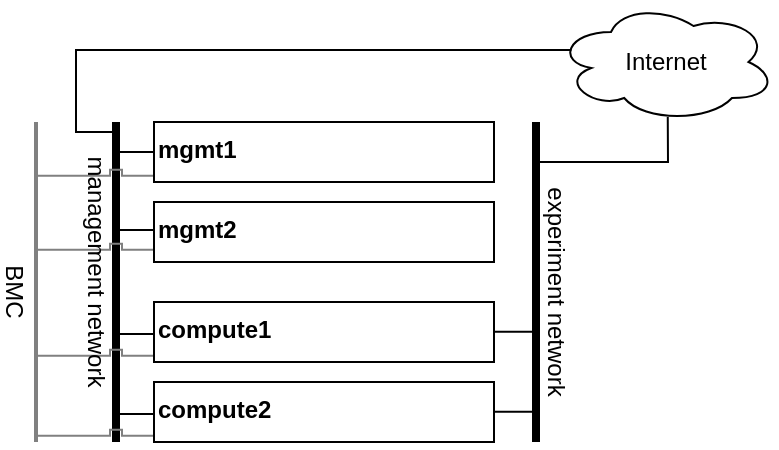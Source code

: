 <mxfile>
    <diagram id="7-6UzgJ52HKAVXeZKGqz" name="software">
        <mxGraphModel dx="955" dy="1002" grid="1" gridSize="10" guides="1" tooltips="1" connect="1" arrows="1" fold="1" page="1" pageScale="1" pageWidth="827" pageHeight="1169" background="#ffffff" math="0" shadow="0">
            <root>
                <mxCell id="0"/>
                <mxCell id="1" parent="0"/>
                <mxCell id="23" value="" style="endArrow=none;html=1;fontColor=#000000;strokeWidth=4;strokeColor=#000000;" parent="1" edge="1">
                    <mxGeometry width="50" height="50" relative="1" as="geometry">
                        <mxPoint x="630" y="280" as="sourcePoint"/>
                        <mxPoint x="630" y="120" as="targetPoint"/>
                    </mxGeometry>
                </mxCell>
                <mxCell id="29" value="experiment network" style="text;html=1;strokeColor=none;fillColor=none;align=center;verticalAlign=middle;whiteSpace=wrap;rounded=0;strokeWidth=1;fontColor=#000000;rotation=90;" parent="1" vertex="1">
                    <mxGeometry x="570" y="200" width="140" height="10" as="geometry"/>
                </mxCell>
                <mxCell id="45" value="" style="endArrow=none;html=1;fontColor=#000000;strokeWidth=4;strokeColor=#000000;" parent="1" edge="1">
                    <mxGeometry width="50" height="50" relative="1" as="geometry">
                        <mxPoint x="420" y="280" as="sourcePoint"/>
                        <mxPoint x="420" y="120" as="targetPoint"/>
                    </mxGeometry>
                </mxCell>
                <mxCell id="46" style="edgeStyle=none;html=1;strokeColor=#000000;strokeWidth=1;fontColor=#000000;endArrow=none;endFill=0;" parent="1" edge="1">
                    <mxGeometry relative="1" as="geometry">
                        <mxPoint x="630" y="224.93" as="targetPoint"/>
                        <mxPoint x="609" y="224.93" as="sourcePoint"/>
                    </mxGeometry>
                </mxCell>
                <mxCell id="49" style="edgeStyle=none;html=1;strokeColor=#000000;strokeWidth=1;fontColor=#000000;endArrow=none;endFill=0;" parent="1" edge="1">
                    <mxGeometry relative="1" as="geometry">
                        <mxPoint x="439" y="225.97" as="targetPoint"/>
                        <mxPoint x="420" y="226" as="sourcePoint"/>
                    </mxGeometry>
                </mxCell>
                <mxCell id="53" value="Internet" style="ellipse;shape=cloud;whiteSpace=wrap;html=1;" parent="1" vertex="1">
                    <mxGeometry x="640" y="60" width="110" height="60" as="geometry"/>
                </mxCell>
                <mxCell id="54" style="edgeStyle=none;html=1;strokeColor=#000000;strokeWidth=1;fontColor=#000000;endArrow=none;endFill=0;entryX=0.508;entryY=0.959;entryDx=0;entryDy=0;entryPerimeter=0;rounded=0;" parent="1" target="53" edge="1">
                    <mxGeometry relative="1" as="geometry">
                        <mxPoint x="640" y="234.97" as="targetPoint"/>
                        <mxPoint x="630" y="140" as="sourcePoint"/>
                        <Array as="points">
                            <mxPoint x="696" y="140"/>
                        </Array>
                    </mxGeometry>
                </mxCell>
                <mxCell id="55" style="edgeStyle=none;html=1;strokeColor=#000000;strokeWidth=1;fontColor=#000000;endArrow=none;endFill=0;entryX=0.07;entryY=0.4;entryDx=0;entryDy=0;entryPerimeter=0;rounded=0;" parent="1" target="53" edge="1">
                    <mxGeometry relative="1" as="geometry">
                        <mxPoint x="705.88" y="127.54" as="targetPoint"/>
                        <mxPoint x="420" y="125" as="sourcePoint"/>
                        <Array as="points">
                            <mxPoint x="400" y="125"/>
                            <mxPoint x="400" y="84"/>
                        </Array>
                    </mxGeometry>
                </mxCell>
                <mxCell id="57" style="edgeStyle=none;html=1;strokeColor=#000000;strokeWidth=1;fontColor=#000000;endArrow=none;endFill=0;" parent="1" edge="1">
                    <mxGeometry relative="1" as="geometry">
                        <mxPoint x="630" y="264.93" as="targetPoint"/>
                        <mxPoint x="609" y="264.93" as="sourcePoint"/>
                    </mxGeometry>
                </mxCell>
                <mxCell id="58" style="edgeStyle=none;html=1;strokeColor=#000000;strokeWidth=1;fontColor=#000000;endArrow=none;endFill=0;" parent="1" edge="1">
                    <mxGeometry relative="1" as="geometry">
                        <mxPoint x="439" y="135.0" as="targetPoint"/>
                        <mxPoint x="420" y="135.03" as="sourcePoint"/>
                    </mxGeometry>
                </mxCell>
                <mxCell id="59" style="edgeStyle=none;html=1;strokeColor=#000000;strokeWidth=1;fontColor=#000000;endArrow=none;endFill=0;" parent="1" edge="1">
                    <mxGeometry relative="1" as="geometry">
                        <mxPoint x="439" y="174" as="targetPoint"/>
                        <mxPoint x="420" y="174.03" as="sourcePoint"/>
                    </mxGeometry>
                </mxCell>
                <mxCell id="61" style="edgeStyle=none;html=1;strokeColor=#000000;strokeWidth=1;fontColor=#000000;endArrow=none;endFill=0;" parent="1" edge="1">
                    <mxGeometry relative="1" as="geometry">
                        <mxPoint x="439" y="265.97" as="targetPoint"/>
                        <mxPoint x="420" y="266" as="sourcePoint"/>
                    </mxGeometry>
                </mxCell>
                <mxCell id="62" value="" style="endArrow=none;html=1;fontColor=#000000;strokeWidth=2;strokeColor=#808080;" parent="1" edge="1">
                    <mxGeometry width="50" height="50" relative="1" as="geometry">
                        <mxPoint x="380" y="280" as="sourcePoint"/>
                        <mxPoint x="380" y="120" as="targetPoint"/>
                    </mxGeometry>
                </mxCell>
                <mxCell id="63" value="BMC" style="text;html=1;strokeColor=none;fillColor=none;align=center;verticalAlign=middle;whiteSpace=wrap;rounded=0;strokeWidth=1;fontColor=#000000;rotation=90;" parent="1" vertex="1">
                    <mxGeometry x="299" y="200" width="140" height="10" as="geometry"/>
                </mxCell>
                <mxCell id="65" style="edgeStyle=none;html=1;strokeColor=#808080;strokeWidth=1;fontColor=#000000;endArrow=none;endFill=0;jumpStyle=sharp;rounded=0;" parent="1" edge="1">
                    <mxGeometry relative="1" as="geometry">
                        <mxPoint x="439.0" y="183.88" as="targetPoint"/>
                        <mxPoint x="380" y="183.88" as="sourcePoint"/>
                    </mxGeometry>
                </mxCell>
                <mxCell id="68" style="edgeStyle=none;html=1;strokeColor=#808080;strokeWidth=1;fontColor=#000000;endArrow=none;endFill=0;jumpStyle=sharp;rounded=0;" parent="1" edge="1">
                    <mxGeometry relative="1" as="geometry">
                        <mxPoint x="439.0" y="146.88" as="targetPoint"/>
                        <mxPoint x="380" y="146.88" as="sourcePoint"/>
                    </mxGeometry>
                </mxCell>
                <mxCell id="69" style="edgeStyle=none;html=1;strokeColor=#808080;strokeWidth=1;fontColor=#000000;endArrow=none;endFill=0;jumpStyle=sharp;rounded=0;" parent="1" edge="1">
                    <mxGeometry relative="1" as="geometry">
                        <mxPoint x="439.0" y="236.88" as="targetPoint"/>
                        <mxPoint x="380" y="236.88" as="sourcePoint"/>
                    </mxGeometry>
                </mxCell>
                <mxCell id="70" style="edgeStyle=none;html=1;strokeColor=#808080;strokeWidth=1;fontColor=#000000;endArrow=none;endFill=0;jumpStyle=sharp;rounded=0;" parent="1" edge="1">
                    <mxGeometry relative="1" as="geometry">
                        <mxPoint x="439.0" y="276.88" as="targetPoint"/>
                        <mxPoint x="380" y="276.88" as="sourcePoint"/>
                    </mxGeometry>
                </mxCell>
                <mxCell id="17" value="&lt;div style=&quot;&quot;&gt;&lt;span style=&quot;background-color: initial;&quot;&gt;&lt;b&gt;mgmt1&lt;/b&gt;&lt;/span&gt;&lt;/div&gt;" style="rounded=0;whiteSpace=wrap;html=1;strokeColor=#000000;strokeWidth=1;fontColor=#000000;fillColor=none;align=left;verticalAlign=top;" parent="1" vertex="1">
                    <mxGeometry x="439" y="120" width="170" height="30" as="geometry"/>
                </mxCell>
                <mxCell id="18" value="&lt;div style=&quot;&quot;&gt;&lt;span style=&quot;background-color: initial;&quot;&gt;&lt;b&gt;mgmt2&lt;/b&gt;&lt;/span&gt;&lt;/div&gt;" style="rounded=0;whiteSpace=wrap;html=1;strokeColor=#000000;strokeWidth=1;fontColor=#000000;fillColor=none;align=left;verticalAlign=top;" parent="1" vertex="1">
                    <mxGeometry x="439" y="160" width="170" height="30" as="geometry"/>
                </mxCell>
                <mxCell id="37" value="&lt;div style=&quot;&quot;&gt;&lt;b&gt;compute1&lt;/b&gt;&lt;/div&gt;" style="rounded=0;whiteSpace=wrap;html=1;strokeColor=#000000;strokeWidth=1;fontColor=#000000;fillColor=none;align=left;verticalAlign=top;" parent="1" vertex="1">
                    <mxGeometry x="439" y="210" width="170" height="30" as="geometry"/>
                </mxCell>
                <mxCell id="38" value="&lt;div style=&quot;&quot;&gt;&lt;b&gt;compute2&lt;/b&gt;&lt;/div&gt;" style="rounded=0;whiteSpace=wrap;html=1;strokeColor=#000000;strokeWidth=1;fontColor=#000000;fillColor=none;align=left;verticalAlign=top;" parent="1" vertex="1">
                    <mxGeometry x="439" y="250" width="170" height="30" as="geometry"/>
                </mxCell>
                <mxCell id="42" value="management network" style="text;html=1;strokeColor=none;fillColor=none;align=center;verticalAlign=middle;whiteSpace=wrap;rounded=0;strokeWidth=1;fontColor=#000000;rotation=90;" parent="1" vertex="1">
                    <mxGeometry x="340" y="190" width="140" height="10" as="geometry"/>
                </mxCell>
            </root>
        </mxGraphModel>
    </diagram>
    <diagram name="hardware" id="KQIhTE4C0VUWvqWvYbnQ">
        <mxGraphModel dx="955" dy="1002" grid="1" gridSize="10" guides="1" tooltips="1" connect="1" arrows="1" fold="1" page="1" pageScale="1" pageWidth="827" pageHeight="1169" background="#ffffff" math="0" shadow="0">
            <root>
                <mxCell id="Rm4euJqX05T1VmEwgTSM-0"/>
                <mxCell id="Rm4euJqX05T1VmEwgTSM-1" parent="Rm4euJqX05T1VmEwgTSM-0"/>
                <mxCell id="Rm4euJqX05T1VmEwgTSM-3" value="experiment network" style="text;html=1;strokeColor=none;fillColor=none;align=center;verticalAlign=middle;whiteSpace=wrap;rounded=0;strokeWidth=1;fontColor=#000000;rotation=90;" parent="Rm4euJqX05T1VmEwgTSM-1" vertex="1">
                    <mxGeometry x="590" y="230" width="140" height="10" as="geometry"/>
                </mxCell>
                <mxCell id="Rm4euJqX05T1VmEwgTSM-4" value="" style="endArrow=none;html=1;fontColor=#000000;strokeWidth=4;strokeColor=#000000;" parent="Rm4euJqX05T1VmEwgTSM-1" edge="1">
                    <mxGeometry width="50" height="50" relative="1" as="geometry">
                        <mxPoint x="420" y="330" as="sourcePoint"/>
                        <mxPoint x="420" y="120" as="targetPoint"/>
                    </mxGeometry>
                </mxCell>
                <mxCell id="Rm4euJqX05T1VmEwgTSM-5" style="edgeStyle=none;html=1;strokeColor=#000000;strokeWidth=1;fontColor=#000000;endArrow=none;endFill=0;" parent="Rm4euJqX05T1VmEwgTSM-1" edge="1">
                    <mxGeometry relative="1" as="geometry">
                        <mxPoint x="650" y="225" as="targetPoint"/>
                        <mxPoint x="609" y="224.93" as="sourcePoint"/>
                    </mxGeometry>
                </mxCell>
                <mxCell id="Rm4euJqX05T1VmEwgTSM-6" style="edgeStyle=none;html=1;strokeColor=#000000;strokeWidth=1;fontColor=#000000;endArrow=none;endFill=0;" parent="Rm4euJqX05T1VmEwgTSM-1" edge="1">
                    <mxGeometry relative="1" as="geometry">
                        <mxPoint x="439" y="225.97" as="targetPoint"/>
                        <mxPoint x="420" y="226" as="sourcePoint"/>
                    </mxGeometry>
                </mxCell>
                <mxCell id="Rm4euJqX05T1VmEwgTSM-7" value="Internet" style="ellipse;shape=cloud;whiteSpace=wrap;html=1;" parent="Rm4euJqX05T1VmEwgTSM-1" vertex="1">
                    <mxGeometry x="640" y="60" width="110" height="60" as="geometry"/>
                </mxCell>
                <mxCell id="Rm4euJqX05T1VmEwgTSM-8" style="edgeStyle=none;html=1;strokeColor=#000000;strokeWidth=1;fontColor=#000000;endArrow=none;endFill=0;entryX=0.508;entryY=0.959;entryDx=0;entryDy=0;entryPerimeter=0;rounded=0;" parent="Rm4euJqX05T1VmEwgTSM-1" target="Rm4euJqX05T1VmEwgTSM-7" edge="1">
                    <mxGeometry relative="1" as="geometry">
                        <mxPoint x="640" y="234.97" as="targetPoint"/>
                        <mxPoint x="650" y="140" as="sourcePoint"/>
                        <Array as="points">
                            <mxPoint x="696" y="140"/>
                        </Array>
                    </mxGeometry>
                </mxCell>
                <mxCell id="Rm4euJqX05T1VmEwgTSM-9" style="edgeStyle=none;html=1;strokeColor=#000000;strokeWidth=1;fontColor=#000000;endArrow=none;endFill=0;entryX=0.07;entryY=0.4;entryDx=0;entryDy=0;entryPerimeter=0;rounded=0;" parent="Rm4euJqX05T1VmEwgTSM-1" target="Rm4euJqX05T1VmEwgTSM-7" edge="1">
                    <mxGeometry relative="1" as="geometry">
                        <mxPoint x="705.88" y="127.54" as="targetPoint"/>
                        <mxPoint x="420" y="125" as="sourcePoint"/>
                        <Array as="points">
                            <mxPoint x="400" y="125"/>
                            <mxPoint x="400" y="84"/>
                        </Array>
                    </mxGeometry>
                </mxCell>
                <mxCell id="Rm4euJqX05T1VmEwgTSM-10" style="edgeStyle=none;html=1;strokeColor=#000000;strokeWidth=1;fontColor=#000000;endArrow=none;endFill=0;" parent="Rm4euJqX05T1VmEwgTSM-1" edge="1">
                    <mxGeometry relative="1" as="geometry">
                        <mxPoint x="650" y="265" as="targetPoint"/>
                        <mxPoint x="609" y="264.93" as="sourcePoint"/>
                    </mxGeometry>
                </mxCell>
                <mxCell id="Rm4euJqX05T1VmEwgTSM-11" style="edgeStyle=none;html=1;strokeColor=#000000;strokeWidth=1;fontColor=#000000;endArrow=none;endFill=0;" parent="Rm4euJqX05T1VmEwgTSM-1" edge="1">
                    <mxGeometry relative="1" as="geometry">
                        <mxPoint x="439" y="135.0" as="targetPoint"/>
                        <mxPoint x="420" y="135.03" as="sourcePoint"/>
                    </mxGeometry>
                </mxCell>
                <mxCell id="Rm4euJqX05T1VmEwgTSM-12" style="edgeStyle=none;html=1;strokeColor=#000000;strokeWidth=1;fontColor=#000000;endArrow=none;endFill=0;" parent="Rm4euJqX05T1VmEwgTSM-1" edge="1">
                    <mxGeometry relative="1" as="geometry">
                        <mxPoint x="439" y="174" as="targetPoint"/>
                        <mxPoint x="420" y="174.03" as="sourcePoint"/>
                    </mxGeometry>
                </mxCell>
                <mxCell id="Rm4euJqX05T1VmEwgTSM-13" style="edgeStyle=none;html=1;strokeColor=#000000;strokeWidth=1;fontColor=#000000;endArrow=none;endFill=0;" parent="Rm4euJqX05T1VmEwgTSM-1" edge="1">
                    <mxGeometry relative="1" as="geometry">
                        <mxPoint x="439" y="265.97" as="targetPoint"/>
                        <mxPoint x="420" y="266" as="sourcePoint"/>
                    </mxGeometry>
                </mxCell>
                <mxCell id="Rm4euJqX05T1VmEwgTSM-14" value="" style="endArrow=none;html=1;fontColor=#000000;strokeWidth=2;strokeColor=#808080;" parent="Rm4euJqX05T1VmEwgTSM-1" edge="1">
                    <mxGeometry width="50" height="50" relative="1" as="geometry">
                        <mxPoint x="380" y="330" as="sourcePoint"/>
                        <mxPoint x="380" y="120" as="targetPoint"/>
                    </mxGeometry>
                </mxCell>
                <mxCell id="Rm4euJqX05T1VmEwgTSM-15" value="BMC" style="text;html=1;strokeColor=none;fillColor=none;align=center;verticalAlign=middle;whiteSpace=wrap;rounded=0;strokeWidth=1;fontColor=#000000;rotation=90;" parent="Rm4euJqX05T1VmEwgTSM-1" vertex="1">
                    <mxGeometry x="299" y="230" width="140" height="10" as="geometry"/>
                </mxCell>
                <mxCell id="Rm4euJqX05T1VmEwgTSM-16" style="edgeStyle=none;html=1;strokeColor=#808080;strokeWidth=1;fontColor=#000000;endArrow=none;endFill=0;jumpStyle=sharp;rounded=0;" parent="Rm4euJqX05T1VmEwgTSM-1" edge="1">
                    <mxGeometry relative="1" as="geometry">
                        <mxPoint x="439.0" y="183.88" as="targetPoint"/>
                        <mxPoint x="380" y="183.88" as="sourcePoint"/>
                    </mxGeometry>
                </mxCell>
                <mxCell id="Rm4euJqX05T1VmEwgTSM-17" style="edgeStyle=none;html=1;strokeColor=#808080;strokeWidth=1;fontColor=#000000;endArrow=none;endFill=0;jumpStyle=sharp;rounded=0;" parent="Rm4euJqX05T1VmEwgTSM-1" edge="1">
                    <mxGeometry relative="1" as="geometry">
                        <mxPoint x="439.0" y="146.88" as="targetPoint"/>
                        <mxPoint x="380" y="146.88" as="sourcePoint"/>
                    </mxGeometry>
                </mxCell>
                <mxCell id="Rm4euJqX05T1VmEwgTSM-18" style="edgeStyle=none;html=1;strokeColor=#808080;strokeWidth=1;fontColor=#000000;endArrow=none;endFill=0;jumpStyle=sharp;rounded=0;" parent="Rm4euJqX05T1VmEwgTSM-1" edge="1">
                    <mxGeometry relative="1" as="geometry">
                        <mxPoint x="439.0" y="236.88" as="targetPoint"/>
                        <mxPoint x="380" y="236.88" as="sourcePoint"/>
                    </mxGeometry>
                </mxCell>
                <mxCell id="Rm4euJqX05T1VmEwgTSM-19" style="edgeStyle=none;html=1;strokeColor=#808080;strokeWidth=1;fontColor=#000000;endArrow=none;endFill=0;jumpStyle=sharp;rounded=0;" parent="Rm4euJqX05T1VmEwgTSM-1" edge="1">
                    <mxGeometry relative="1" as="geometry">
                        <mxPoint x="439.0" y="276.88" as="targetPoint"/>
                        <mxPoint x="380" y="276.88" as="sourcePoint"/>
                    </mxGeometry>
                </mxCell>
                <mxCell id="Rm4euJqX05T1VmEwgTSM-20" value="&lt;div style=&quot;&quot;&gt;&lt;span style=&quot;background-color: initial;&quot;&gt;&lt;b&gt;mgmt1&lt;/b&gt;&lt;/span&gt;&lt;/div&gt;" style="rounded=0;whiteSpace=wrap;html=1;strokeColor=#000000;strokeWidth=1;fontColor=#000000;fillColor=none;align=left;verticalAlign=top;" parent="Rm4euJqX05T1VmEwgTSM-1" vertex="1">
                    <mxGeometry x="439" y="120" width="170" height="30" as="geometry"/>
                </mxCell>
                <mxCell id="Rm4euJqX05T1VmEwgTSM-21" value="&lt;div style=&quot;&quot;&gt;&lt;span style=&quot;background-color: initial;&quot;&gt;&lt;b&gt;mgmt2&lt;/b&gt;&lt;/span&gt;&lt;/div&gt;" style="rounded=0;whiteSpace=wrap;html=1;strokeColor=#000000;strokeWidth=1;fontColor=#000000;fillColor=none;align=left;verticalAlign=top;" parent="Rm4euJqX05T1VmEwgTSM-1" vertex="1">
                    <mxGeometry x="439" y="160" width="170" height="30" as="geometry"/>
                </mxCell>
                <mxCell id="Rm4euJqX05T1VmEwgTSM-24" value="management network" style="text;html=1;strokeColor=none;fillColor=none;align=center;verticalAlign=middle;whiteSpace=wrap;rounded=0;strokeWidth=1;fontColor=#000000;rotation=90;" parent="Rm4euJqX05T1VmEwgTSM-1" vertex="1">
                    <mxGeometry x="340" y="230" width="140" height="10" as="geometry"/>
                </mxCell>
                <mxCell id="p-R-8RG0SioVSNoHdFrC-5" style="edgeStyle=none;html=1;strokeColor=#4D9900;strokeWidth=1;fontColor=#000000;endArrow=none;endFill=0;rounded=0;jumpStyle=sharp;" parent="Rm4euJqX05T1VmEwgTSM-1" edge="1">
                    <mxGeometry relative="1" as="geometry">
                        <mxPoint x="609" y="310" as="targetPoint"/>
                        <mxPoint x="649" y="310" as="sourcePoint"/>
                        <Array as="points"/>
                    </mxGeometry>
                </mxCell>
                <mxCell id="p-R-8RG0SioVSNoHdFrC-7" style="edgeStyle=none;html=1;strokeColor=#808080;strokeWidth=1;fontColor=#000000;endArrow=none;endFill=0;jumpStyle=sharp;rounded=0;entryX=-0.001;entryY=0.335;entryDx=0;entryDy=0;entryPerimeter=0;" parent="Rm4euJqX05T1VmEwgTSM-1" target="2Rz3nOJQRL4X24s4Mv0--1" edge="1">
                    <mxGeometry relative="1" as="geometry">
                        <mxPoint x="740" y="360" as="targetPoint"/>
                        <mxPoint x="381" y="303" as="sourcePoint"/>
                        <Array as="points"/>
                    </mxGeometry>
                </mxCell>
                <mxCell id="2Rz3nOJQRL4X24s4Mv0--4" style="edgeStyle=none;html=1;strokeColor=#000000;strokeWidth=1;fontColor=#000000;endArrow=none;endFill=0;" parent="Rm4euJqX05T1VmEwgTSM-1" edge="1">
                    <mxGeometry relative="1" as="geometry">
                        <mxPoint x="439" y="309.97" as="targetPoint"/>
                        <mxPoint x="420" y="310" as="sourcePoint"/>
                    </mxGeometry>
                </mxCell>
                <mxCell id="Rm4euJqX05T1VmEwgTSM-22" value="&lt;div style=&quot;&quot;&gt;&lt;b&gt;compute1&lt;/b&gt;&lt;/div&gt;" style="rounded=0;whiteSpace=wrap;html=1;strokeColor=#000000;strokeWidth=1;fontColor=#000000;fillColor=none;align=left;verticalAlign=top;" parent="Rm4euJqX05T1VmEwgTSM-1" vertex="1">
                    <mxGeometry x="439" y="210" width="170" height="30" as="geometry"/>
                </mxCell>
                <mxCell id="Rm4euJqX05T1VmEwgTSM-23" value="&lt;div style=&quot;&quot;&gt;&lt;b&gt;compute2&lt;/b&gt;&lt;/div&gt;" style="rounded=0;whiteSpace=wrap;html=1;strokeColor=#000000;strokeWidth=1;fontColor=#000000;fillColor=none;align=left;verticalAlign=top;" parent="Rm4euJqX05T1VmEwgTSM-1" vertex="1">
                    <mxGeometry x="439" y="250" width="170" height="30" as="geometry"/>
                </mxCell>
                <mxCell id="2Rz3nOJQRL4X24s4Mv0--1" value="&lt;div style=&quot;&quot;&gt;&lt;b&gt;compute with hardware accelerator&lt;/b&gt;&lt;/div&gt;" style="rounded=0;whiteSpace=wrap;html=1;strokeColor=#4c9900;strokeWidth=1;fontColor=#000000;fillColor=none;align=left;verticalAlign=top;" parent="Rm4euJqX05T1VmEwgTSM-1" vertex="1">
                    <mxGeometry x="439" y="290" width="170" height="40" as="geometry"/>
                </mxCell>
                <mxCell id="Rm4euJqX05T1VmEwgTSM-2" value="" style="endArrow=none;html=1;fontColor=#000000;strokeWidth=4;strokeColor=#000000;" parent="Rm4euJqX05T1VmEwgTSM-1" edge="1">
                    <mxGeometry width="50" height="50" relative="1" as="geometry">
                        <mxPoint x="650" y="330" as="sourcePoint"/>
                        <mxPoint x="650" y="120" as="targetPoint"/>
                    </mxGeometry>
                </mxCell>
                <mxCell id="IE0MLWA2Iotv-lWUBrmY-0" style="edgeStyle=none;html=1;strokeColor=#000000;strokeWidth=1;fontColor=#000000;endArrow=none;endFill=0;" parent="Rm4euJqX05T1VmEwgTSM-1" edge="1">
                    <mxGeometry relative="1" as="geometry">
                        <mxPoint x="650" y="300.07" as="targetPoint"/>
                        <mxPoint x="609.0" y="300.0" as="sourcePoint"/>
                    </mxGeometry>
                </mxCell>
            </root>
        </mxGraphModel>
    </diagram>
    <diagram name="radio" id="gEuJFovo4aEEOIMJ4xvG">
        <mxGraphModel dx="1004" dy="871" grid="1" gridSize="10" guides="1" tooltips="1" connect="1" arrows="1" fold="1" page="1" pageScale="1" pageWidth="827" pageHeight="1169" background="#ffffff" math="0" shadow="0">
            <root>
                <mxCell id="soByDfLFKzaCw9y5_75x-0"/>
                <mxCell id="soByDfLFKzaCw9y5_75x-1" parent="soByDfLFKzaCw9y5_75x-0"/>
                <mxCell id="OubrT0dTyxGFD663TjOM-24" value="&lt;div style=&quot;&quot;&gt;&lt;br&gt;&lt;/div&gt;" style="rounded=0;whiteSpace=wrap;html=1;strokeColor=#000000;strokeWidth=1;fontColor=#000000;fillColor=none;align=left;verticalAlign=top;" vertex="1" parent="soByDfLFKzaCw9y5_75x-1">
                    <mxGeometry x="540" y="380" width="190" height="70" as="geometry"/>
                </mxCell>
                <mxCell id="soByDfLFKzaCw9y5_75x-2" value="experiment network" style="text;html=1;strokeColor=none;fillColor=none;align=center;verticalAlign=middle;whiteSpace=wrap;rounded=0;strokeWidth=1;fontColor=#000000;rotation=90;" vertex="1" parent="soByDfLFKzaCw9y5_75x-1">
                    <mxGeometry x="704" y="471.75" width="140" height="10" as="geometry"/>
                </mxCell>
                <mxCell id="soByDfLFKzaCw9y5_75x-4" style="edgeStyle=none;html=1;strokeColor=#000000;strokeWidth=1;fontColor=#000000;endArrow=none;endFill=0;exitX=1.001;exitY=0.335;exitDx=0;exitDy=0;exitPerimeter=0;" edge="1" parent="soByDfLFKzaCw9y5_75x-1">
                    <mxGeometry relative="1" as="geometry">
                        <mxPoint x="760" y="345" as="targetPoint"/>
                        <mxPoint x="710.17" y="345.05" as="sourcePoint"/>
                    </mxGeometry>
                </mxCell>
                <mxCell id="soByDfLFKzaCw9y5_75x-13" value="" style="endArrow=none;html=1;fontColor=#000000;strokeWidth=2;strokeColor=#808080;" edge="1" parent="soByDfLFKzaCw9y5_75x-1">
                    <mxGeometry width="50" height="50" relative="1" as="geometry">
                        <mxPoint x="340" y="640" as="sourcePoint"/>
                        <mxPoint x="340" y="320" as="targetPoint"/>
                    </mxGeometry>
                </mxCell>
                <mxCell id="soByDfLFKzaCw9y5_75x-14" value="BMC" style="text;html=1;strokeColor=none;fillColor=none;align=center;verticalAlign=middle;whiteSpace=wrap;rounded=0;strokeWidth=1;fontColor=#000000;rotation=90;" vertex="1" parent="soByDfLFKzaCw9y5_75x-1">
                    <mxGeometry x="260.86" y="469.13" width="140" height="10" as="geometry"/>
                </mxCell>
                <mxCell id="soByDfLFKzaCw9y5_75x-21" value="management network" style="text;html=1;strokeColor=none;fillColor=none;align=center;verticalAlign=middle;whiteSpace=wrap;rounded=0;strokeWidth=1;fontColor=#000000;rotation=90;" vertex="1" parent="soByDfLFKzaCw9y5_75x-1">
                    <mxGeometry x="290" y="451.75" width="140" height="10" as="geometry"/>
                </mxCell>
                <mxCell id="soByDfLFKzaCw9y5_75x-23" style="edgeStyle=none;html=1;strokeColor=#808080;strokeWidth=1;fontColor=#000000;endArrow=none;endFill=0;jumpStyle=sharp;rounded=0;entryX=-0.001;entryY=0.286;entryDx=0;entryDy=0;entryPerimeter=0;" edge="1" parent="soByDfLFKzaCw9y5_75x-1">
                    <mxGeometry relative="1" as="geometry">
                        <mxPoint x="539.81" y="446.02" as="targetPoint"/>
                        <mxPoint x="340" y="446" as="sourcePoint"/>
                        <Array as="points"/>
                    </mxGeometry>
                </mxCell>
                <mxCell id="soByDfLFKzaCw9y5_75x-25" value="&lt;div style=&quot;&quot;&gt;&lt;b&gt;compute&lt;/b&gt;&lt;/div&gt;" style="rounded=0;whiteSpace=wrap;html=1;strokeColor=#000000;strokeWidth=1;fontColor=#000000;fillColor=none;align=left;verticalAlign=top;" vertex="1" parent="soByDfLFKzaCw9y5_75x-1">
                    <mxGeometry x="540" y="330" width="170" height="30" as="geometry"/>
                </mxCell>
                <mxCell id="OubrT0dTyxGFD663TjOM-15" style="edgeStyle=none;html=1;strokeColor=#0000FF;endArrow=none;endFill=0;" edge="1" parent="soByDfLFKzaCw9y5_75x-1" source="OubrT0dTyxGFD663TjOM-4" target="OubrT0dTyxGFD663TjOM-6">
                    <mxGeometry relative="1" as="geometry">
                        <mxPoint x="368.28" y="519.004" as="targetPoint"/>
                    </mxGeometry>
                </mxCell>
                <mxCell id="OubrT0dTyxGFD663TjOM-4" value="" style="sketch=0;outlineConnect=0;fontColor=#232F3E;gradientColor=none;fillColor=#0000FF;strokeColor=none;dashed=0;verticalLabelPosition=bottom;verticalAlign=top;align=center;html=1;fontSize=12;fontStyle=0;aspect=fixed;pointerEvents=1;shape=mxgraph.aws4.iot_thing_relay;" vertex="1" parent="soByDfLFKzaCw9y5_75x-1">
                    <mxGeometry x="403.86" y="510" width="18" height="18" as="geometry"/>
                </mxCell>
                <mxCell id="OubrT0dTyxGFD663TjOM-14" style="edgeStyle=none;html=1;strokeColor=#0000FF;endArrow=none;endFill=0;" edge="1" parent="soByDfLFKzaCw9y5_75x-1" source="OubrT0dTyxGFD663TjOM-5" target="OubrT0dTyxGFD663TjOM-6">
                    <mxGeometry relative="1" as="geometry"/>
                </mxCell>
                <mxCell id="OubrT0dTyxGFD663TjOM-5" value="" style="strokeColor=#666666;html=1;labelPosition=right;align=left;spacingLeft=15;shadow=0;dashed=0;outlineConnect=0;shape=mxgraph.rack.dell.power_strip;fillColor=#0000FF;" vertex="1" parent="soByDfLFKzaCw9y5_75x-1">
                    <mxGeometry x="388" y="416.75" width="50" height="15" as="geometry"/>
                </mxCell>
                <mxCell id="OubrT0dTyxGFD663TjOM-6" value="" style="aspect=fixed;html=1;points=[];align=center;image;fontSize=12;image=img/lib/azure2/general/Power.svg;strokeColor=#000000;fillColor=#000000;" vertex="1" parent="soByDfLFKzaCw9y5_75x-1">
                    <mxGeometry x="403.86" y="460" width="18.28" height="28.25" as="geometry"/>
                </mxCell>
                <mxCell id="OubrT0dTyxGFD663TjOM-10" value="" style="endArrow=none;html=1;strokeColor=#0000FF;fillColor=#0050ef;" edge="1" parent="soByDfLFKzaCw9y5_75x-1" source="OubrT0dTyxGFD663TjOM-5">
                    <mxGeometry width="50" height="50" relative="1" as="geometry">
                        <mxPoint x="500" y="424" as="sourcePoint"/>
                        <mxPoint x="540" y="424.25" as="targetPoint"/>
                    </mxGeometry>
                </mxCell>
                <mxCell id="OubrT0dTyxGFD663TjOM-11" value="" style="endArrow=none;html=1;strokeColor=#0000FF;" edge="1" parent="soByDfLFKzaCw9y5_75x-1" source="OubrT0dTyxGFD663TjOM-4">
                    <mxGeometry width="50" height="50" relative="1" as="geometry">
                        <mxPoint x="500" y="518.78" as="sourcePoint"/>
                        <mxPoint x="540.0" y="519.03" as="targetPoint"/>
                    </mxGeometry>
                </mxCell>
                <mxCell id="OubrT0dTyxGFD663TjOM-12" value="" style="sketch=0;outlineConnect=0;fontColor=#232F3E;gradientColor=none;strokeColor=#0000FF;fillColor=#ffffff;dashed=0;verticalLabelPosition=bottom;verticalAlign=top;align=center;html=1;fontSize=12;fontStyle=0;aspect=fixed;shape=mxgraph.aws4.resourceIcon;resIcon=mxgraph.aws4.sensor;" vertex="1" parent="soByDfLFKzaCw9y5_75x-1">
                    <mxGeometry x="480" y="498" width="30" height="30" as="geometry"/>
                </mxCell>
                <mxCell id="OubrT0dTyxGFD663TjOM-13" value="" style="sketch=0;outlineConnect=0;fontColor=#232F3E;gradientColor=none;strokeColor=#0000FF;fillColor=#ffffff;dashed=0;verticalLabelPosition=bottom;verticalAlign=top;align=center;html=1;fontSize=12;fontStyle=0;aspect=fixed;shape=mxgraph.aws4.resourceIcon;resIcon=mxgraph.aws4.sensor;" vertex="1" parent="soByDfLFKzaCw9y5_75x-1">
                    <mxGeometry x="480" y="400.12" width="30" height="30" as="geometry"/>
                </mxCell>
                <mxCell id="OubrT0dTyxGFD663TjOM-20" value="" style="group" vertex="1" connectable="0" parent="soByDfLFKzaCw9y5_75x-1">
                    <mxGeometry x="540" y="470" width="190" height="70" as="geometry"/>
                </mxCell>
                <mxCell id="OubrT0dTyxGFD663TjOM-8" value="&lt;div style=&quot;&quot;&gt;&lt;b&gt;DC Radio Unit&lt;/b&gt;&lt;/div&gt;" style="rounded=0;whiteSpace=wrap;html=1;strokeColor=#000000;strokeWidth=1;fontColor=#000000;fillColor=none;align=left;verticalAlign=top;" vertex="1" parent="OubrT0dTyxGFD663TjOM-20">
                    <mxGeometry x="10" y="34" width="170" height="30" as="geometry"/>
                </mxCell>
                <mxCell id="OubrT0dTyxGFD663TjOM-17" value="&lt;div style=&quot;&quot;&gt;&lt;b&gt;Control board&lt;/b&gt;&lt;/div&gt;" style="rounded=0;whiteSpace=wrap;html=1;strokeColor=#000000;strokeWidth=1;fontColor=#000000;fillColor=none;align=left;verticalAlign=top;" vertex="1" parent="OubrT0dTyxGFD663TjOM-20">
                    <mxGeometry x="10" y="4" width="100" height="30" as="geometry"/>
                </mxCell>
                <mxCell id="OubrT0dTyxGFD663TjOM-18" value="&lt;div style=&quot;&quot;&gt;&lt;br&gt;&lt;/div&gt;" style="rounded=0;whiteSpace=wrap;html=1;strokeColor=#000000;strokeWidth=1;fontColor=#000000;fillColor=none;align=left;verticalAlign=top;" vertex="1" parent="OubrT0dTyxGFD663TjOM-20">
                    <mxGeometry width="190" height="70" as="geometry"/>
                </mxCell>
                <mxCell id="OubrT0dTyxGFD663TjOM-36" value="" style="verticalLabelPosition=bottom;shadow=0;dashed=0;align=center;html=1;verticalAlign=top;shape=mxgraph.electrical.radio.aerial_-_antenna_1;fillColor=#000000;strokeColor=#000000;" vertex="1" parent="OubrT0dTyxGFD663TjOM-20">
                    <mxGeometry x="140" y="8.5" width="20" height="25" as="geometry"/>
                </mxCell>
                <mxCell id="OubrT0dTyxGFD663TjOM-25" style="edgeStyle=none;html=1;strokeColor=#808080;strokeWidth=1;fontColor=#000000;endArrow=none;endFill=0;jumpStyle=sharp;rounded=0;entryX=-0.001;entryY=0.286;entryDx=0;entryDy=0;entryPerimeter=0;" edge="1" parent="soByDfLFKzaCw9y5_75x-1">
                    <mxGeometry relative="1" as="geometry">
                        <mxPoint x="539.81" y="538.02" as="targetPoint"/>
                        <mxPoint x="340" y="538" as="sourcePoint"/>
                        <Array as="points"/>
                    </mxGeometry>
                </mxCell>
                <mxCell id="OubrT0dTyxGFD663TjOM-26" style="edgeStyle=none;html=1;strokeColor=#000000;strokeWidth=1;fontColor=#000000;endArrow=none;endFill=0;jumpStyle=sharp;" edge="1" parent="soByDfLFKzaCw9y5_75x-1">
                    <mxGeometry relative="1" as="geometry">
                        <mxPoint x="485" y="410" as="targetPoint"/>
                        <mxPoint x="370" y="410" as="sourcePoint"/>
                    </mxGeometry>
                </mxCell>
                <mxCell id="OubrT0dTyxGFD663TjOM-29" style="edgeStyle=none;html=1;strokeColor=#000000;strokeWidth=1;fontColor=#000000;endArrow=none;endFill=0;jumpStyle=sharp;" edge="1" parent="soByDfLFKzaCw9y5_75x-1">
                    <mxGeometry relative="1" as="geometry">
                        <mxPoint x="400" y="520" as="targetPoint"/>
                        <mxPoint x="370" y="520" as="sourcePoint"/>
                    </mxGeometry>
                </mxCell>
                <mxCell id="OubrT0dTyxGFD663TjOM-30" style="edgeStyle=none;html=1;strokeColor=#000000;strokeWidth=1;fontColor=#000000;endArrow=none;endFill=0;jumpStyle=sharp;" edge="1" parent="soByDfLFKzaCw9y5_75x-1" target="OubrT0dTyxGFD663TjOM-5">
                    <mxGeometry relative="1" as="geometry">
                        <mxPoint x="400.0" y="424" as="targetPoint"/>
                        <mxPoint x="370" y="424" as="sourcePoint"/>
                    </mxGeometry>
                </mxCell>
                <mxCell id="OubrT0dTyxGFD663TjOM-31" style="edgeStyle=none;html=1;strokeColor=#000000;strokeWidth=1;fontColor=#000000;endArrow=none;endFill=0;jumpStyle=sharp;" edge="1" parent="soByDfLFKzaCw9y5_75x-1">
                    <mxGeometry relative="1" as="geometry">
                        <mxPoint x="485.0" y="510" as="targetPoint"/>
                        <mxPoint x="370.0" y="510" as="sourcePoint"/>
                    </mxGeometry>
                </mxCell>
                <mxCell id="OubrT0dTyxGFD663TjOM-32" value="" style="endArrow=none;html=1;fontColor=#000000;strokeWidth=4;strokeColor=#000000;" edge="1" parent="soByDfLFKzaCw9y5_75x-1">
                    <mxGeometry width="50" height="50" relative="1" as="geometry">
                        <mxPoint x="760" y="640" as="sourcePoint"/>
                        <mxPoint x="760" y="320" as="targetPoint"/>
                    </mxGeometry>
                </mxCell>
                <mxCell id="OubrT0dTyxGFD663TjOM-33" style="edgeStyle=none;html=1;strokeColor=#000000;strokeWidth=1;fontColor=#000000;endArrow=none;endFill=0;" edge="1" parent="soByDfLFKzaCw9y5_75x-1">
                    <mxGeometry relative="1" as="geometry">
                        <mxPoint x="760" y="415" as="targetPoint"/>
                        <mxPoint x="730" y="415" as="sourcePoint"/>
                    </mxGeometry>
                </mxCell>
                <mxCell id="OubrT0dTyxGFD663TjOM-34" style="edgeStyle=none;html=1;strokeColor=#000000;strokeWidth=1;fontColor=#000000;endArrow=none;endFill=0;" edge="1" parent="soByDfLFKzaCw9y5_75x-1">
                    <mxGeometry relative="1" as="geometry">
                        <mxPoint x="760" y="505" as="targetPoint"/>
                        <mxPoint x="730" y="505" as="sourcePoint"/>
                    </mxGeometry>
                </mxCell>
                <mxCell id="OubrT0dTyxGFD663TjOM-35" style="edgeStyle=none;html=1;strokeColor=#000000;strokeWidth=1;fontColor=#000000;endArrow=none;endFill=0;jumpStyle=sharp;entryX=0;entryY=0.5;entryDx=0;entryDy=0;" edge="1" parent="soByDfLFKzaCw9y5_75x-1">
                    <mxGeometry relative="1" as="geometry">
                        <mxPoint x="540" y="335" as="targetPoint"/>
                        <mxPoint x="370" y="335" as="sourcePoint"/>
                    </mxGeometry>
                </mxCell>
                <mxCell id="soByDfLFKzaCw9y5_75x-3" value="" style="endArrow=none;html=1;fontColor=#000000;strokeWidth=4;strokeColor=#000000;" edge="1" parent="soByDfLFKzaCw9y5_75x-1">
                    <mxGeometry width="50" height="50" relative="1" as="geometry">
                        <mxPoint x="370" y="640" as="sourcePoint"/>
                        <mxPoint x="370" y="320" as="targetPoint"/>
                    </mxGeometry>
                </mxCell>
                <mxCell id="soByDfLFKzaCw9y5_75x-18" style="edgeStyle=none;html=1;strokeColor=#808080;strokeWidth=1;fontColor=#000000;endArrow=none;endFill=0;jumpStyle=sharp;rounded=0;entryX=-0.002;entryY=0.659;entryDx=0;entryDy=0;entryPerimeter=0;" edge="1" parent="soByDfLFKzaCw9y5_75x-1" target="soByDfLFKzaCw9y5_75x-25">
                    <mxGeometry relative="1" as="geometry">
                        <mxPoint x="462.86" y="350.0" as="targetPoint"/>
                        <mxPoint x="340" y="350" as="sourcePoint"/>
                    </mxGeometry>
                </mxCell>
                <mxCell id="OubrT0dTyxGFD663TjOM-41" value="" style="verticalLabelPosition=bottom;shadow=0;dashed=0;align=center;html=1;verticalAlign=top;shape=mxgraph.electrical.radio.aerial_-_antenna_1;fillColor=#000000;strokeColor=#000000;" vertex="1" parent="soByDfLFKzaCw9y5_75x-1">
                    <mxGeometry x="680" y="388.5" width="20" height="25" as="geometry"/>
                </mxCell>
                <mxCell id="OubrT0dTyxGFD663TjOM-38" value="&lt;div style=&quot;&quot;&gt;&lt;b&gt;UE&lt;/b&gt;&lt;/div&gt;" style="rounded=0;whiteSpace=wrap;html=1;strokeColor=#000000;strokeWidth=1;fontColor=#000000;fillColor=none;align=left;verticalAlign=top;" vertex="1" parent="soByDfLFKzaCw9y5_75x-1">
                    <mxGeometry x="550" y="594" width="170" height="30" as="geometry"/>
                </mxCell>
                <mxCell id="OubrT0dTyxGFD663TjOM-39" value="&lt;div style=&quot;&quot;&gt;&lt;b&gt;Control board&lt;/b&gt;&lt;/div&gt;" style="rounded=0;whiteSpace=wrap;html=1;strokeColor=#000000;strokeWidth=1;fontColor=#000000;fillColor=none;align=left;verticalAlign=top;" vertex="1" parent="soByDfLFKzaCw9y5_75x-1">
                    <mxGeometry x="550" y="564" width="100" height="30" as="geometry"/>
                </mxCell>
                <mxCell id="OubrT0dTyxGFD663TjOM-40" value="&lt;div style=&quot;&quot;&gt;&lt;br&gt;&lt;/div&gt;" style="rounded=0;whiteSpace=wrap;html=1;strokeColor=#000000;strokeWidth=1;fontColor=#000000;fillColor=none;align=left;verticalAlign=top;" vertex="1" parent="soByDfLFKzaCw9y5_75x-1">
                    <mxGeometry x="540" y="560" width="190" height="70" as="geometry"/>
                </mxCell>
                <mxCell id="OubrT0dTyxGFD663TjOM-42" value="" style="verticalLabelPosition=bottom;shadow=0;dashed=0;align=center;html=1;verticalAlign=top;shape=mxgraph.electrical.radio.aerial_-_antenna_1;fillColor=#000000;strokeColor=#000000;" vertex="1" parent="soByDfLFKzaCw9y5_75x-1">
                    <mxGeometry x="670" y="568.5" width="20" height="25" as="geometry"/>
                </mxCell>
                <mxCell id="OubrT0dTyxGFD663TjOM-43" style="edgeStyle=none;html=1;strokeColor=#000000;strokeWidth=1;fontColor=#000000;endArrow=none;endFill=0;jumpStyle=sharp;entryX=0;entryY=0.5;entryDx=0;entryDy=0;" edge="1" parent="soByDfLFKzaCw9y5_75x-1">
                    <mxGeometry relative="1" as="geometry">
                        <mxPoint x="540" y="595" as="targetPoint"/>
                        <mxPoint x="370" y="595" as="sourcePoint"/>
                    </mxGeometry>
                </mxCell>
                <mxCell id="OubrT0dTyxGFD663TjOM-44" value="" style="sketch=0;outlineConnect=0;fontColor=#232F3E;gradientColor=none;strokeColor=#0000FF;fillColor=#ffffff;dashed=0;verticalLabelPosition=bottom;verticalAlign=top;align=center;html=1;fontSize=12;fontStyle=0;aspect=fixed;shape=mxgraph.aws4.resourceIcon;resIcon=mxgraph.aws4.sensor;" vertex="1" parent="soByDfLFKzaCw9y5_75x-1">
                    <mxGeometry x="350" y="670" width="30" height="30" as="geometry"/>
                </mxCell>
                <mxCell id="OubrT0dTyxGFD663TjOM-45" value="&lt;br&gt;&lt;br&gt;" style="strokeColor=#666666;html=1;labelPosition=right;align=left;spacingLeft=15;shadow=0;dashed=0;outlineConnect=0;shape=mxgraph.rack.dell.power_strip;fillColor=#0000FF;" vertex="1" parent="soByDfLFKzaCw9y5_75x-1">
                    <mxGeometry x="412.14" y="677.5" width="50" height="15" as="geometry"/>
                </mxCell>
                <mxCell id="OubrT0dTyxGFD663TjOM-46" value="" style="sketch=0;outlineConnect=0;fontColor=#232F3E;gradientColor=none;fillColor=#0000FF;strokeColor=none;dashed=0;verticalLabelPosition=bottom;verticalAlign=top;align=center;html=1;fontSize=12;fontStyle=0;aspect=fixed;pointerEvents=1;shape=mxgraph.aws4.iot_thing_relay;" vertex="1" parent="soByDfLFKzaCw9y5_75x-1">
                    <mxGeometry x="490" y="674.5" width="18" height="18" as="geometry"/>
                </mxCell>
                <mxCell id="OubrT0dTyxGFD663TjOM-47" value="AC PDU" style="text;html=1;strokeColor=none;fillColor=none;align=center;verticalAlign=middle;whiteSpace=wrap;rounded=0;strokeWidth=1;fontColor=#000000;rotation=0;" vertex="1" parent="soByDfLFKzaCw9y5_75x-1">
                    <mxGeometry x="368" y="700" width="140" height="10" as="geometry"/>
                </mxCell>
                <mxCell id="OubrT0dTyxGFD663TjOM-51" value="DC Relay" style="text;html=1;strokeColor=none;fillColor=none;align=center;verticalAlign=middle;whiteSpace=wrap;rounded=0;strokeWidth=1;fontColor=#000000;rotation=0;" vertex="1" parent="soByDfLFKzaCw9y5_75x-1">
                    <mxGeometry x="428" y="700" width="140" height="10" as="geometry"/>
                </mxCell>
                <mxCell id="OubrT0dTyxGFD663TjOM-52" value="Power meter" style="text;html=1;strokeColor=none;fillColor=none;align=center;verticalAlign=middle;whiteSpace=wrap;rounded=0;strokeWidth=1;fontColor=#000000;rotation=0;" vertex="1" parent="soByDfLFKzaCw9y5_75x-1">
                    <mxGeometry x="294" y="700" width="140" height="10" as="geometry"/>
                </mxCell>
                <mxCell id="OubrT0dTyxGFD663TjOM-22" value="&lt;div style=&quot;&quot;&gt;&lt;b&gt;AC Radio Unit&lt;/b&gt;&lt;/div&gt;" style="rounded=0;whiteSpace=wrap;html=1;strokeColor=#000000;strokeWidth=1;fontColor=#000000;fillColor=none;align=left;verticalAlign=top;" vertex="1" parent="soByDfLFKzaCw9y5_75x-1">
                    <mxGeometry x="550" y="414" width="170" height="30" as="geometry"/>
                </mxCell>
                <mxCell id="OubrT0dTyxGFD663TjOM-23" value="&lt;div style=&quot;&quot;&gt;&lt;b&gt;Control board&lt;/b&gt;&lt;/div&gt;" style="rounded=0;whiteSpace=wrap;html=1;strokeColor=#000000;strokeWidth=1;fontColor=#000000;fillColor=none;align=left;verticalAlign=top;" vertex="1" parent="soByDfLFKzaCw9y5_75x-1">
                    <mxGeometry x="550" y="384" width="100" height="30" as="geometry"/>
                </mxCell>
            </root>
        </mxGraphModel>
    </diagram>
</mxfile>